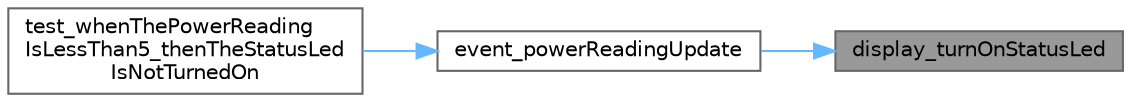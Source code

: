 digraph "display_turnOnStatusLed"
{
 // LATEX_PDF_SIZE
  bgcolor="transparent";
  edge [fontname=Helvetica,fontsize=10,labelfontname=Helvetica,labelfontsize=10];
  node [fontname=Helvetica,fontsize=10,shape=box,height=0.2,width=0.4];
  rankdir="RL";
  Node1 [id="Node000001",label="display_turnOnStatusLed",height=0.2,width=0.4,color="gray40", fillcolor="grey60", style="filled", fontcolor="black",tooltip=" "];
  Node1 -> Node2 [id="edge3_Node000001_Node000002",dir="back",color="steelblue1",style="solid",tooltip=" "];
  Node2 [id="Node000002",label="event_powerReadingUpdate",height=0.2,width=0.4,color="grey40", fillcolor="white", style="filled",URL="$vendor_2ceedling_2plugins_2fake__function__framework_2examples_2fff__example_2src_2event__processor_8c.html#ab67dfe66cdf6520c6a2fe56416ec49ee",tooltip=" "];
  Node2 -> Node3 [id="edge4_Node000002_Node000003",dir="back",color="steelblue1",style="solid",tooltip=" "];
  Node3 [id="Node000003",label="test_whenThePowerReading\lIsLessThan5_thenTheStatusLed\lIsNotTurnedOn",height=0.2,width=0.4,color="grey40", fillcolor="white", style="filled",URL="$vendor_2ceedling_2plugins_2fake__function__framework_2examples_2fff__example_2test_2test__event__processor_8c.html#ae0402ad0b5090fc576a46cd6a37e3098",tooltip=" "];
}
